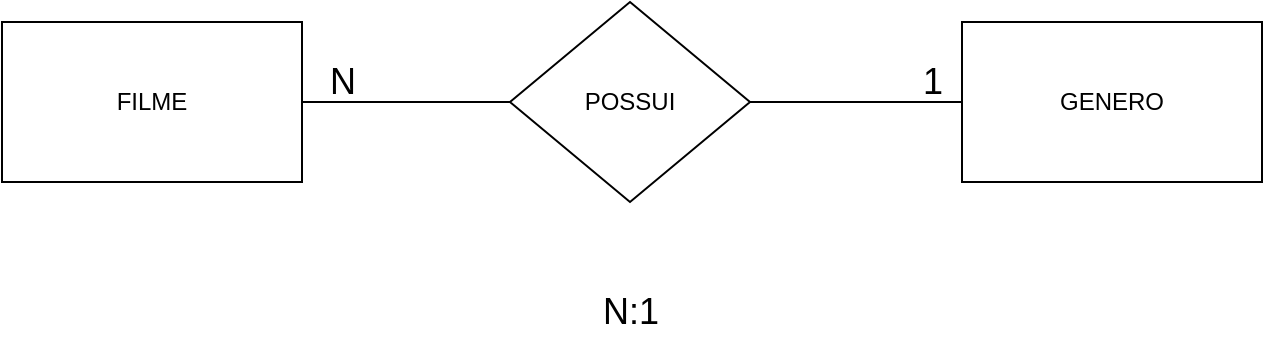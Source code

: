 <mxfile version="21.2.1" type="device" pages="2">
  <diagram name="CONCEITUAL" id="E3pZFTEUcejFaILAa94-">
    <mxGraphModel dx="715" dy="354" grid="1" gridSize="10" guides="1" tooltips="1" connect="1" arrows="1" fold="1" page="1" pageScale="1" pageWidth="827" pageHeight="1169" math="0" shadow="0">
      <root>
        <mxCell id="0" />
        <mxCell id="1" parent="0" />
        <mxCell id="U6PcIssJwPTRuXrUQZR5-5" style="edgeStyle=orthogonalEdgeStyle;rounded=0;orthogonalLoop=1;jettySize=auto;html=1;entryX=0;entryY=0.5;entryDx=0;entryDy=0;endArrow=none;endFill=0;" parent="1" source="U6PcIssJwPTRuXrUQZR5-1" target="U6PcIssJwPTRuXrUQZR5-2" edge="1">
          <mxGeometry relative="1" as="geometry" />
        </mxCell>
        <mxCell id="U6PcIssJwPTRuXrUQZR5-1" value="FILME" style="rounded=0;whiteSpace=wrap;html=1;" parent="1" vertex="1">
          <mxGeometry x="100" y="130" width="150" height="80" as="geometry" />
        </mxCell>
        <mxCell id="U6PcIssJwPTRuXrUQZR5-6" style="edgeStyle=orthogonalEdgeStyle;rounded=0;orthogonalLoop=1;jettySize=auto;html=1;endArrow=none;endFill=0;" parent="1" source="U6PcIssJwPTRuXrUQZR5-2" target="U6PcIssJwPTRuXrUQZR5-3" edge="1">
          <mxGeometry relative="1" as="geometry" />
        </mxCell>
        <mxCell id="U6PcIssJwPTRuXrUQZR5-2" value="POSSUI" style="rhombus;whiteSpace=wrap;html=1;" parent="1" vertex="1">
          <mxGeometry x="354" y="120" width="120" height="100" as="geometry" />
        </mxCell>
        <mxCell id="U6PcIssJwPTRuXrUQZR5-3" value="GENERO" style="rounded=0;whiteSpace=wrap;html=1;" parent="1" vertex="1">
          <mxGeometry x="580" y="130" width="150" height="80" as="geometry" />
        </mxCell>
        <mxCell id="U6PcIssJwPTRuXrUQZR5-7" value="&lt;font style=&quot;font-size: 18px;&quot;&gt;1&lt;/font&gt;" style="text;html=1;align=center;verticalAlign=middle;resizable=0;points=[];autosize=1;strokeColor=none;fillColor=none;" parent="1" vertex="1">
          <mxGeometry x="550" y="140" width="30" height="40" as="geometry" />
        </mxCell>
        <mxCell id="U6PcIssJwPTRuXrUQZR5-8" value="&lt;font style=&quot;font-size: 18px;&quot;&gt;N&lt;/font&gt;" style="text;html=1;align=center;verticalAlign=middle;resizable=0;points=[];autosize=1;strokeColor=none;fillColor=none;" parent="1" vertex="1">
          <mxGeometry x="250" y="140" width="40" height="40" as="geometry" />
        </mxCell>
        <mxCell id="U6PcIssJwPTRuXrUQZR5-9" value="&lt;font style=&quot;font-size: 18px;&quot;&gt;N:1&lt;/font&gt;" style="text;html=1;align=center;verticalAlign=middle;resizable=0;points=[];autosize=1;strokeColor=none;fillColor=none;" parent="1" vertex="1">
          <mxGeometry x="389" y="255" width="50" height="40" as="geometry" />
        </mxCell>
      </root>
    </mxGraphModel>
  </diagram>
  <diagram id="NyToSLXfFTl95cAZL0Hr" name="LOGICO">
    <mxGraphModel dx="493" dy="244" grid="1" gridSize="10" guides="1" tooltips="1" connect="1" arrows="1" fold="1" page="1" pageScale="1" pageWidth="827" pageHeight="1169" math="0" shadow="0">
      <root>
        <mxCell id="0" />
        <mxCell id="1" parent="0" />
        <mxCell id="lFV8yF-7XMVb0H4wedD6-1" value="genero" style="shape=table;startSize=30;container=1;collapsible=1;childLayout=tableLayout;fixedRows=1;rowLines=0;fontStyle=1;align=center;resizeLast=1;html=1;fontFamily=Helvetica;fontSize=11;fontColor=default;" vertex="1" parent="1">
          <mxGeometry x="70" y="50" width="180" height="90" as="geometry" />
        </mxCell>
        <mxCell id="lFV8yF-7XMVb0H4wedD6-2" value="" style="shape=tableRow;horizontal=0;startSize=0;swimlaneHead=0;swimlaneBody=0;fillColor=none;collapsible=0;dropTarget=0;points=[[0,0.5],[1,0.5]];portConstraint=eastwest;top=0;left=0;right=0;bottom=1;fontFamily=Helvetica;fontSize=11;fontColor=default;" vertex="1" parent="lFV8yF-7XMVb0H4wedD6-1">
          <mxGeometry y="30" width="180" height="30" as="geometry" />
        </mxCell>
        <mxCell id="lFV8yF-7XMVb0H4wedD6-3" value="PK" style="shape=partialRectangle;connectable=0;fillColor=none;top=0;left=0;bottom=0;right=0;fontStyle=1;overflow=hidden;whiteSpace=wrap;html=1;fontFamily=Helvetica;fontSize=11;fontColor=default;" vertex="1" parent="lFV8yF-7XMVb0H4wedD6-2">
          <mxGeometry width="30" height="30" as="geometry">
            <mxRectangle width="30" height="30" as="alternateBounds" />
          </mxGeometry>
        </mxCell>
        <mxCell id="lFV8yF-7XMVb0H4wedD6-4" value="idGenero" style="shape=partialRectangle;connectable=0;fillColor=none;top=0;left=0;bottom=0;right=0;align=left;spacingLeft=6;fontStyle=5;overflow=hidden;whiteSpace=wrap;html=1;fontFamily=Helvetica;fontSize=11;fontColor=default;" vertex="1" parent="lFV8yF-7XMVb0H4wedD6-2">
          <mxGeometry x="30" width="150" height="30" as="geometry">
            <mxRectangle width="150" height="30" as="alternateBounds" />
          </mxGeometry>
        </mxCell>
        <mxCell id="lFV8yF-7XMVb0H4wedD6-5" value="" style="shape=tableRow;horizontal=0;startSize=0;swimlaneHead=0;swimlaneBody=0;fillColor=none;collapsible=0;dropTarget=0;points=[[0,0.5],[1,0.5]];portConstraint=eastwest;top=0;left=0;right=0;bottom=0;fontFamily=Helvetica;fontSize=11;fontColor=default;" vertex="1" parent="lFV8yF-7XMVb0H4wedD6-1">
          <mxGeometry y="60" width="180" height="30" as="geometry" />
        </mxCell>
        <mxCell id="lFV8yF-7XMVb0H4wedD6-6" value="" style="shape=partialRectangle;connectable=0;fillColor=none;top=0;left=0;bottom=0;right=0;editable=1;overflow=hidden;whiteSpace=wrap;html=1;fontFamily=Helvetica;fontSize=11;fontColor=default;" vertex="1" parent="lFV8yF-7XMVb0H4wedD6-5">
          <mxGeometry width="30" height="30" as="geometry">
            <mxRectangle width="30" height="30" as="alternateBounds" />
          </mxGeometry>
        </mxCell>
        <mxCell id="lFV8yF-7XMVb0H4wedD6-7" value="nomeGenero" style="shape=partialRectangle;connectable=0;fillColor=none;top=0;left=0;bottom=0;right=0;align=left;spacingLeft=6;overflow=hidden;whiteSpace=wrap;html=1;fontFamily=Helvetica;fontSize=11;fontColor=default;" vertex="1" parent="lFV8yF-7XMVb0H4wedD6-5">
          <mxGeometry x="30" width="150" height="30" as="geometry">
            <mxRectangle width="150" height="30" as="alternateBounds" />
          </mxGeometry>
        </mxCell>
        <mxCell id="lFV8yF-7XMVb0H4wedD6-14" value="filme" style="shape=table;startSize=30;container=1;collapsible=1;childLayout=tableLayout;fixedRows=1;rowLines=0;fontStyle=1;align=center;resizeLast=1;html=1;whiteSpace=wrap;fontFamily=Helvetica;fontSize=11;fontColor=default;" vertex="1" parent="1">
          <mxGeometry x="350" y="20" width="180" height="120" as="geometry" />
        </mxCell>
        <mxCell id="lFV8yF-7XMVb0H4wedD6-15" value="" style="shape=tableRow;horizontal=0;startSize=0;swimlaneHead=0;swimlaneBody=0;fillColor=none;collapsible=0;dropTarget=0;points=[[0,0.5],[1,0.5]];portConstraint=eastwest;top=0;left=0;right=0;bottom=0;html=1;fontFamily=Helvetica;fontSize=11;fontColor=default;" vertex="1" parent="lFV8yF-7XMVb0H4wedD6-14">
          <mxGeometry y="30" width="180" height="30" as="geometry" />
        </mxCell>
        <mxCell id="lFV8yF-7XMVb0H4wedD6-16" value="PK" style="shape=partialRectangle;connectable=0;fillColor=none;top=0;left=0;bottom=0;right=0;fontStyle=1;overflow=hidden;html=1;whiteSpace=wrap;fontFamily=Helvetica;fontSize=11;fontColor=default;" vertex="1" parent="lFV8yF-7XMVb0H4wedD6-15">
          <mxGeometry width="60" height="30" as="geometry">
            <mxRectangle width="60" height="30" as="alternateBounds" />
          </mxGeometry>
        </mxCell>
        <mxCell id="lFV8yF-7XMVb0H4wedD6-17" value="idFilme" style="shape=partialRectangle;connectable=0;fillColor=none;top=0;left=0;bottom=0;right=0;align=left;spacingLeft=6;fontStyle=5;overflow=hidden;html=1;whiteSpace=wrap;fontFamily=Helvetica;fontSize=11;fontColor=default;" vertex="1" parent="lFV8yF-7XMVb0H4wedD6-15">
          <mxGeometry x="60" width="120" height="30" as="geometry">
            <mxRectangle width="120" height="30" as="alternateBounds" />
          </mxGeometry>
        </mxCell>
        <mxCell id="lFV8yF-7XMVb0H4wedD6-18" value="" style="shape=tableRow;horizontal=0;startSize=0;swimlaneHead=0;swimlaneBody=0;fillColor=none;collapsible=0;dropTarget=0;points=[[0,0.5],[1,0.5]];portConstraint=eastwest;top=0;left=0;right=0;bottom=1;html=1;fontFamily=Helvetica;fontSize=11;fontColor=default;" vertex="1" parent="lFV8yF-7XMVb0H4wedD6-14">
          <mxGeometry y="60" width="180" height="30" as="geometry" />
        </mxCell>
        <mxCell id="lFV8yF-7XMVb0H4wedD6-19" value="FK" style="shape=partialRectangle;connectable=0;fillColor=none;top=0;left=0;bottom=0;right=0;fontStyle=1;overflow=hidden;html=1;whiteSpace=wrap;fontFamily=Helvetica;fontSize=11;fontColor=default;" vertex="1" parent="lFV8yF-7XMVb0H4wedD6-18">
          <mxGeometry width="60" height="30" as="geometry">
            <mxRectangle width="60" height="30" as="alternateBounds" />
          </mxGeometry>
        </mxCell>
        <mxCell id="lFV8yF-7XMVb0H4wedD6-20" value="idGenero" style="shape=partialRectangle;connectable=0;fillColor=none;top=0;left=0;bottom=0;right=0;align=left;spacingLeft=6;fontStyle=5;overflow=hidden;html=1;whiteSpace=wrap;fontFamily=Helvetica;fontSize=11;fontColor=default;" vertex="1" parent="lFV8yF-7XMVb0H4wedD6-18">
          <mxGeometry x="60" width="120" height="30" as="geometry">
            <mxRectangle width="120" height="30" as="alternateBounds" />
          </mxGeometry>
        </mxCell>
        <mxCell id="lFV8yF-7XMVb0H4wedD6-21" value="" style="shape=tableRow;horizontal=0;startSize=0;swimlaneHead=0;swimlaneBody=0;fillColor=none;collapsible=0;dropTarget=0;points=[[0,0.5],[1,0.5]];portConstraint=eastwest;top=0;left=0;right=0;bottom=0;html=1;fontFamily=Helvetica;fontSize=11;fontColor=default;" vertex="1" parent="lFV8yF-7XMVb0H4wedD6-14">
          <mxGeometry y="90" width="180" height="30" as="geometry" />
        </mxCell>
        <mxCell id="lFV8yF-7XMVb0H4wedD6-22" value="" style="shape=partialRectangle;connectable=0;fillColor=none;top=0;left=0;bottom=0;right=0;editable=1;overflow=hidden;html=1;whiteSpace=wrap;fontFamily=Helvetica;fontSize=11;fontColor=default;" vertex="1" parent="lFV8yF-7XMVb0H4wedD6-21">
          <mxGeometry width="60" height="30" as="geometry">
            <mxRectangle width="60" height="30" as="alternateBounds" />
          </mxGeometry>
        </mxCell>
        <mxCell id="lFV8yF-7XMVb0H4wedD6-23" value="tituloFilme" style="shape=partialRectangle;connectable=0;fillColor=none;top=0;left=0;bottom=0;right=0;align=left;spacingLeft=6;overflow=hidden;html=1;whiteSpace=wrap;fontFamily=Helvetica;fontSize=11;fontColor=default;" vertex="1" parent="lFV8yF-7XMVb0H4wedD6-21">
          <mxGeometry x="60" width="120" height="30" as="geometry">
            <mxRectangle width="120" height="30" as="alternateBounds" />
          </mxGeometry>
        </mxCell>
        <mxCell id="8EdLkfvX4i1H3id54X7P-1" value="" style="edgeStyle=entityRelationEdgeStyle;fontSize=12;html=1;endArrow=ERoneToMany;rounded=0;labelBackgroundColor=default;strokeColor=default;fontFamily=Helvetica;fontColor=default;shape=connector;" edge="1" parent="1" source="lFV8yF-7XMVb0H4wedD6-2" target="lFV8yF-7XMVb0H4wedD6-18">
          <mxGeometry width="100" height="100" relative="1" as="geometry">
            <mxPoint x="210" y="240" as="sourcePoint" />
            <mxPoint x="310" y="140" as="targetPoint" />
          </mxGeometry>
        </mxCell>
      </root>
    </mxGraphModel>
  </diagram>
</mxfile>
